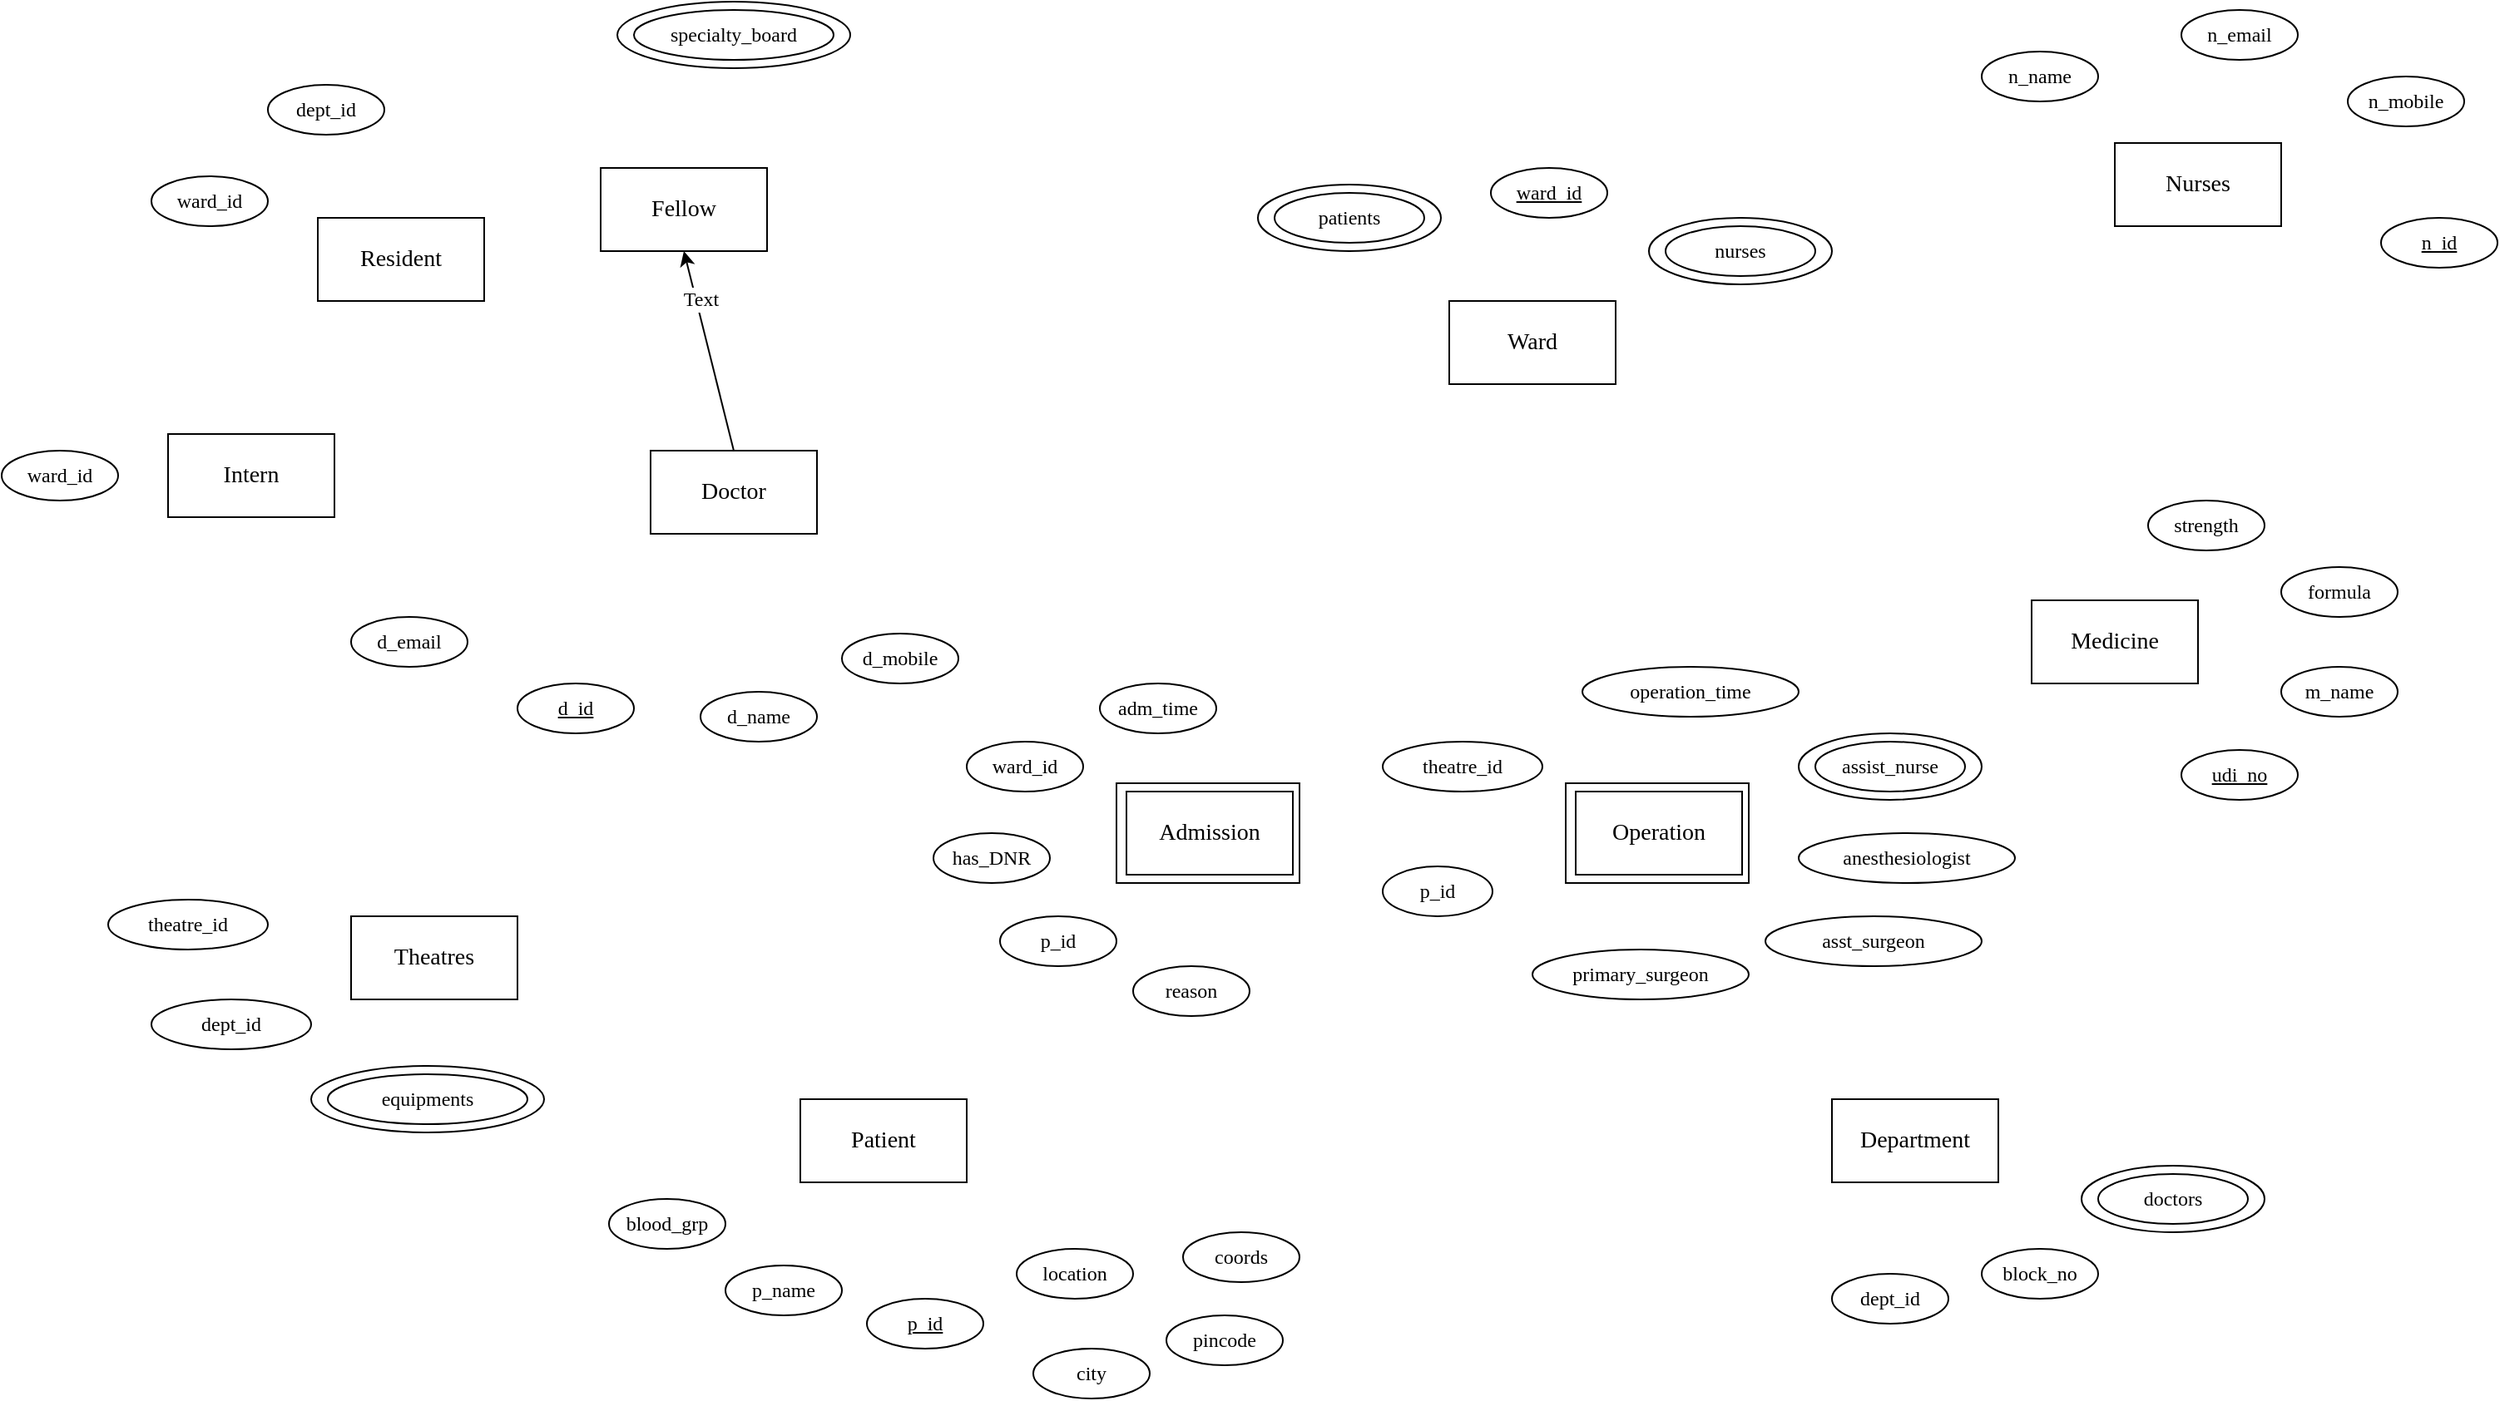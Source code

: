 <mxfile version="18.1.3" type="github">
  <diagram id="R2lEEEUBdFMjLlhIrx00" name="Page-1">
    <mxGraphModel dx="2977" dy="2005" grid="1" gridSize="10" guides="1" tooltips="1" connect="1" arrows="1" fold="0" page="1" pageScale="1" pageWidth="850" pageHeight="1100" math="0" shadow="0" extFonts="Permanent Marker^https://fonts.googleapis.com/css?family=Permanent+Marker">
      <root>
        <mxCell id="0" />
        <mxCell id="1" parent="0" />
        <mxCell id="N8Ufnz0W6D04skS4zoCJ-88" style="edgeStyle=none;rounded=0;orthogonalLoop=1;jettySize=auto;html=1;exitX=0.5;exitY=0;exitDx=0;exitDy=0;entryX=0.5;entryY=1;entryDx=0;entryDy=0;fontFamily=Ubuntu;fontSource=https%3A%2F%2Ffonts.googleapis.com%2Fcss%3Ffamily%3DUbuntu;fontSize=12;" edge="1" parent="1" source="N8Ufnz0W6D04skS4zoCJ-1" target="N8Ufnz0W6D04skS4zoCJ-62">
          <mxGeometry relative="1" as="geometry" />
        </mxCell>
        <mxCell id="N8Ufnz0W6D04skS4zoCJ-89" value="Text" style="edgeLabel;html=1;align=center;verticalAlign=middle;resizable=0;points=[];fontSize=12;fontFamily=Ubuntu;" vertex="1" connectable="0" parent="N8Ufnz0W6D04skS4zoCJ-88">
          <mxGeometry x="0.511" y="-3" relative="1" as="geometry">
            <mxPoint as="offset" />
          </mxGeometry>
        </mxCell>
        <mxCell id="N8Ufnz0W6D04skS4zoCJ-1" value="&lt;font style=&quot;font-size: 14px;&quot; data-font-src=&quot;https://fonts.googleapis.com/css?family=Ubuntu&quot; face=&quot;Ubuntu&quot;&gt;Doctor&lt;/font&gt;" style="rounded=0;whiteSpace=wrap;html=1;" vertex="1" parent="1">
          <mxGeometry x="-80" y="120" width="100" height="50" as="geometry" />
        </mxCell>
        <mxCell id="N8Ufnz0W6D04skS4zoCJ-3" value="&lt;font style=&quot;font-size: 14px;&quot; data-font-src=&quot;https://fonts.googleapis.com/css?family=Ubuntu&quot; face=&quot;Ubuntu&quot;&gt;Patient&lt;/font&gt;" style="rounded=0;whiteSpace=wrap;html=1;" vertex="1" parent="1">
          <mxGeometry x="10" y="510" width="100" height="50" as="geometry" />
        </mxCell>
        <mxCell id="N8Ufnz0W6D04skS4zoCJ-4" value="&lt;font style=&quot;font-size: 14px;&quot; data-font-src=&quot;https://fonts.googleapis.com/css?family=Ubuntu&quot; face=&quot;Ubuntu&quot;&gt;Medicine&lt;br&gt;&lt;/font&gt;" style="rounded=0;whiteSpace=wrap;html=1;" vertex="1" parent="1">
          <mxGeometry x="750" y="210" width="100" height="50" as="geometry" />
        </mxCell>
        <mxCell id="N8Ufnz0W6D04skS4zoCJ-5" value="&lt;font style=&quot;font-size: 14px;&quot; data-font-src=&quot;https://fonts.googleapis.com/css?family=Ubuntu&quot; face=&quot;Ubuntu&quot;&gt;Department&lt;/font&gt;" style="rounded=0;whiteSpace=wrap;html=1;" vertex="1" parent="1">
          <mxGeometry x="630" y="510" width="100" height="50" as="geometry" />
        </mxCell>
        <mxCell id="N8Ufnz0W6D04skS4zoCJ-6" value="&lt;font style=&quot;font-size: 14px;&quot; data-font-src=&quot;https://fonts.googleapis.com/css?family=Ubuntu&quot; face=&quot;Ubuntu&quot;&gt;Ward&lt;/font&gt;" style="rounded=0;whiteSpace=wrap;html=1;" vertex="1" parent="1">
          <mxGeometry x="400" y="30" width="100" height="50" as="geometry" />
        </mxCell>
        <mxCell id="N8Ufnz0W6D04skS4zoCJ-7" value="&lt;font style=&quot;font-size: 12px;&quot;&gt;&lt;u&gt;d_id&lt;/u&gt;&lt;/font&gt;" style="ellipse;whiteSpace=wrap;html=1;fontFamily=Ubuntu;fontSource=https%3A%2F%2Ffonts.googleapis.com%2Fcss%3Ffamily%3DUbuntu;fontSize=14;" vertex="1" parent="1">
          <mxGeometry x="-160" y="260" width="70" height="30" as="geometry" />
        </mxCell>
        <mxCell id="N8Ufnz0W6D04skS4zoCJ-8" value="&lt;font style=&quot;font-size: 12px;&quot;&gt;d_name&lt;/font&gt;" style="ellipse;whiteSpace=wrap;html=1;fontFamily=Ubuntu;fontSource=https%3A%2F%2Ffonts.googleapis.com%2Fcss%3Ffamily%3DUbuntu;fontSize=14;" vertex="1" parent="1">
          <mxGeometry x="-50" y="265" width="70" height="30" as="geometry" />
        </mxCell>
        <mxCell id="N8Ufnz0W6D04skS4zoCJ-9" value="&lt;font style=&quot;font-size: 12px;&quot;&gt;dept_id&lt;/font&gt;" style="ellipse;whiteSpace=wrap;html=1;fontFamily=Ubuntu;fontSource=https%3A%2F%2Ffonts.googleapis.com%2Fcss%3Ffamily%3DUbuntu;fontSize=14;" vertex="1" parent="1">
          <mxGeometry x="-310" y="-100" width="70" height="30" as="geometry" />
        </mxCell>
        <mxCell id="N8Ufnz0W6D04skS4zoCJ-13" value="&lt;font style=&quot;font-size: 12px;&quot;&gt;d_email&lt;/font&gt;" style="ellipse;whiteSpace=wrap;html=1;fontFamily=Ubuntu;fontSource=https%3A%2F%2Ffonts.googleapis.com%2Fcss%3Ffamily%3DUbuntu;fontSize=14;" vertex="1" parent="1">
          <mxGeometry x="-260" y="220" width="70" height="30" as="geometry" />
        </mxCell>
        <mxCell id="N8Ufnz0W6D04skS4zoCJ-14" value="&lt;font style=&quot;font-size: 12px;&quot;&gt;&lt;u&gt;udi_no&lt;/u&gt;&lt;/font&gt;" style="ellipse;whiteSpace=wrap;html=1;fontFamily=Ubuntu;fontSource=https%3A%2F%2Ffonts.googleapis.com%2Fcss%3Ffamily%3DUbuntu;fontSize=14;" vertex="1" parent="1">
          <mxGeometry x="840" y="300" width="70" height="30" as="geometry" />
        </mxCell>
        <mxCell id="N8Ufnz0W6D04skS4zoCJ-15" value="&lt;font style=&quot;font-size: 12px;&quot;&gt;m_name&lt;/font&gt;" style="ellipse;whiteSpace=wrap;html=1;fontFamily=Ubuntu;fontSource=https%3A%2F%2Ffonts.googleapis.com%2Fcss%3Ffamily%3DUbuntu;fontSize=14;" vertex="1" parent="1">
          <mxGeometry x="900" y="250" width="70" height="30" as="geometry" />
        </mxCell>
        <mxCell id="N8Ufnz0W6D04skS4zoCJ-16" value="&lt;font style=&quot;font-size: 12px;&quot;&gt;formula&lt;/font&gt;" style="ellipse;whiteSpace=wrap;html=1;fontFamily=Ubuntu;fontSource=https%3A%2F%2Ffonts.googleapis.com%2Fcss%3Ffamily%3DUbuntu;fontSize=14;" vertex="1" parent="1">
          <mxGeometry x="900" y="190" width="70" height="30" as="geometry" />
        </mxCell>
        <mxCell id="N8Ufnz0W6D04skS4zoCJ-17" value="&lt;font style=&quot;font-size: 12px;&quot;&gt;strength&lt;/font&gt;" style="ellipse;whiteSpace=wrap;html=1;fontFamily=Ubuntu;fontSource=https%3A%2F%2Ffonts.googleapis.com%2Fcss%3Ffamily%3DUbuntu;fontSize=14;" vertex="1" parent="1">
          <mxGeometry x="820" y="150" width="70" height="30" as="geometry" />
        </mxCell>
        <mxCell id="N8Ufnz0W6D04skS4zoCJ-18" value="&lt;font style=&quot;font-size: 12px;&quot;&gt;dept_id&lt;/font&gt;" style="ellipse;whiteSpace=wrap;html=1;fontFamily=Ubuntu;fontSource=https%3A%2F%2Ffonts.googleapis.com%2Fcss%3Ffamily%3DUbuntu;fontSize=14;" vertex="1" parent="1">
          <mxGeometry x="630" y="615" width="70" height="30" as="geometry" />
        </mxCell>
        <mxCell id="N8Ufnz0W6D04skS4zoCJ-19" value="&lt;font style=&quot;font-size: 12px;&quot;&gt;block_no&lt;/font&gt;" style="ellipse;whiteSpace=wrap;html=1;fontFamily=Ubuntu;fontSource=https%3A%2F%2Ffonts.googleapis.com%2Fcss%3Ffamily%3DUbuntu;fontSize=14;" vertex="1" parent="1">
          <mxGeometry x="720" y="600" width="70" height="30" as="geometry" />
        </mxCell>
        <mxCell id="N8Ufnz0W6D04skS4zoCJ-22" value="" style="group" vertex="1" connectable="0" parent="1">
          <mxGeometry x="285" y="-40" width="140" height="40" as="geometry" />
        </mxCell>
        <mxCell id="N8Ufnz0W6D04skS4zoCJ-23" value="&lt;font style=&quot;font-size: 12px;&quot;&gt;specialty_board&lt;/font&gt;" style="ellipse;whiteSpace=wrap;html=1;fontFamily=Ubuntu;fontSource=https%3A%2F%2Ffonts.googleapis.com%2Fcss%3Ffamily%3DUbuntu;fontSize=14;" vertex="1" parent="N8Ufnz0W6D04skS4zoCJ-22">
          <mxGeometry width="110" height="40" as="geometry" />
        </mxCell>
        <mxCell id="N8Ufnz0W6D04skS4zoCJ-24" value="&lt;font style=&quot;font-size: 12px;&quot;&gt;patients&lt;/font&gt;" style="ellipse;whiteSpace=wrap;html=1;fontFamily=Ubuntu;fontSource=https%3A%2F%2Ffonts.googleapis.com%2Fcss%3Ffamily%3DUbuntu;fontSize=14;" vertex="1" parent="N8Ufnz0W6D04skS4zoCJ-22">
          <mxGeometry x="10" y="5" width="90" height="30" as="geometry" />
        </mxCell>
        <mxCell id="N8Ufnz0W6D04skS4zoCJ-27" value="&lt;font style=&quot;font-size: 12px;&quot;&gt;specialty_board&lt;/font&gt;" style="ellipse;whiteSpace=wrap;html=1;fontFamily=Ubuntu;fontSource=https%3A%2F%2Ffonts.googleapis.com%2Fcss%3Ffamily%3DUbuntu;fontSize=14;" vertex="1" parent="1">
          <mxGeometry x="780" y="550" width="110" height="40" as="geometry" />
        </mxCell>
        <mxCell id="N8Ufnz0W6D04skS4zoCJ-28" value="&lt;font style=&quot;font-size: 12px;&quot;&gt;doctors&lt;/font&gt;" style="ellipse;whiteSpace=wrap;html=1;fontFamily=Ubuntu;fontSource=https%3A%2F%2Ffonts.googleapis.com%2Fcss%3Ffamily%3DUbuntu;fontSize=14;" vertex="1" parent="1">
          <mxGeometry x="790" y="555" width="90" height="30" as="geometry" />
        </mxCell>
        <mxCell id="N8Ufnz0W6D04skS4zoCJ-32" value="" style="group" vertex="1" connectable="0" parent="1">
          <mxGeometry x="470" y="320" width="110" height="60" as="geometry" />
        </mxCell>
        <mxCell id="N8Ufnz0W6D04skS4zoCJ-31" value="&lt;font style=&quot;font-size: 14px;&quot; data-font-src=&quot;https://fonts.googleapis.com/css?family=Ubuntu&quot; face=&quot;Ubuntu&quot;&gt;Operation&lt;/font&gt;" style="rounded=0;whiteSpace=wrap;html=1;" vertex="1" parent="N8Ufnz0W6D04skS4zoCJ-32">
          <mxGeometry width="110" height="60" as="geometry" />
        </mxCell>
        <mxCell id="N8Ufnz0W6D04skS4zoCJ-30" value="&lt;font style=&quot;font-size: 14px;&quot; data-font-src=&quot;https://fonts.googleapis.com/css?family=Ubuntu&quot; face=&quot;Ubuntu&quot;&gt;Operation&lt;/font&gt;" style="rounded=0;whiteSpace=wrap;html=1;" vertex="1" parent="N8Ufnz0W6D04skS4zoCJ-32">
          <mxGeometry x="6" y="5" width="100" height="50" as="geometry" />
        </mxCell>
        <mxCell id="N8Ufnz0W6D04skS4zoCJ-33" value="" style="group" vertex="1" connectable="0" parent="1">
          <mxGeometry x="200" y="320" width="110" height="60" as="geometry" />
        </mxCell>
        <mxCell id="N8Ufnz0W6D04skS4zoCJ-34" value="&lt;font style=&quot;font-size: 14px;&quot; data-font-src=&quot;https://fonts.googleapis.com/css?family=Ubuntu&quot; face=&quot;Ubuntu&quot;&gt;Operation&lt;/font&gt;" style="rounded=0;whiteSpace=wrap;html=1;" vertex="1" parent="N8Ufnz0W6D04skS4zoCJ-33">
          <mxGeometry width="110" height="60" as="geometry" />
        </mxCell>
        <mxCell id="N8Ufnz0W6D04skS4zoCJ-35" value="&lt;font style=&quot;font-size: 14px;&quot; data-font-src=&quot;https://fonts.googleapis.com/css?family=Ubuntu&quot; face=&quot;Ubuntu&quot;&gt;Admission&lt;br&gt;&lt;/font&gt;" style="rounded=0;whiteSpace=wrap;html=1;" vertex="1" parent="N8Ufnz0W6D04skS4zoCJ-33">
          <mxGeometry x="6" y="5" width="100" height="50" as="geometry" />
        </mxCell>
        <mxCell id="N8Ufnz0W6D04skS4zoCJ-36" value="&lt;font style=&quot;font-size: 12px;&quot;&gt;&lt;u&gt;p_id&lt;/u&gt;&lt;/font&gt;" style="ellipse;whiteSpace=wrap;html=1;fontFamily=Ubuntu;fontSource=https%3A%2F%2Ffonts.googleapis.com%2Fcss%3Ffamily%3DUbuntu;fontSize=14;" vertex="1" parent="1">
          <mxGeometry x="50" y="630" width="70" height="30" as="geometry" />
        </mxCell>
        <mxCell id="N8Ufnz0W6D04skS4zoCJ-37" value="&lt;font style=&quot;font-size: 12px;&quot;&gt;p_name&lt;/font&gt;" style="ellipse;whiteSpace=wrap;html=1;fontFamily=Ubuntu;fontSource=https%3A%2F%2Ffonts.googleapis.com%2Fcss%3Ffamily%3DUbuntu;fontSize=14;" vertex="1" parent="1">
          <mxGeometry x="-35" y="610" width="70" height="30" as="geometry" />
        </mxCell>
        <mxCell id="N8Ufnz0W6D04skS4zoCJ-38" value="&lt;font style=&quot;font-size: 12px;&quot;&gt;d_mobile&lt;/font&gt;" style="ellipse;whiteSpace=wrap;html=1;fontFamily=Ubuntu;fontSource=https%3A%2F%2Ffonts.googleapis.com%2Fcss%3Ffamily%3DUbuntu;fontSize=14;" vertex="1" parent="1">
          <mxGeometry x="35" y="230" width="70" height="30" as="geometry" />
        </mxCell>
        <mxCell id="N8Ufnz0W6D04skS4zoCJ-40" value="&lt;font style=&quot;font-size: 12px;&quot;&gt;blood_grp&lt;br&gt;&lt;/font&gt;" style="ellipse;whiteSpace=wrap;html=1;fontFamily=Ubuntu;fontSource=https%3A%2F%2Ffonts.googleapis.com%2Fcss%3Ffamily%3DUbuntu;fontSize=14;" vertex="1" parent="1">
          <mxGeometry x="-105" y="570" width="70" height="30" as="geometry" />
        </mxCell>
        <mxCell id="N8Ufnz0W6D04skS4zoCJ-41" value="&lt;font style=&quot;font-size: 12px;&quot;&gt;has_DNR&lt;br&gt;&lt;/font&gt;" style="ellipse;whiteSpace=wrap;html=1;fontFamily=Ubuntu;fontSource=https%3A%2F%2Ffonts.googleapis.com%2Fcss%3Ffamily%3DUbuntu;fontSize=14;" vertex="1" parent="1">
          <mxGeometry x="90" y="350" width="70" height="30" as="geometry" />
        </mxCell>
        <mxCell id="N8Ufnz0W6D04skS4zoCJ-43" value="&lt;font style=&quot;font-size: 12px;&quot;&gt;primary_surgeon&lt;/font&gt;" style="ellipse;whiteSpace=wrap;html=1;fontFamily=Ubuntu;fontSource=https%3A%2F%2Ffonts.googleapis.com%2Fcss%3Ffamily%3DUbuntu;fontSize=14;" vertex="1" parent="1">
          <mxGeometry x="450" y="420" width="130" height="30" as="geometry" />
        </mxCell>
        <mxCell id="N8Ufnz0W6D04skS4zoCJ-44" value="&lt;font style=&quot;font-size: 12px;&quot;&gt;asst_surgeon&lt;/font&gt;" style="ellipse;whiteSpace=wrap;html=1;fontFamily=Ubuntu;fontSource=https%3A%2F%2Ffonts.googleapis.com%2Fcss%3Ffamily%3DUbuntu;fontSize=14;" vertex="1" parent="1">
          <mxGeometry x="590" y="400" width="130" height="30" as="geometry" />
        </mxCell>
        <mxCell id="N8Ufnz0W6D04skS4zoCJ-45" value="&lt;font style=&quot;font-size: 12px;&quot;&gt;anesthesiologist&lt;/font&gt;" style="ellipse;whiteSpace=wrap;html=1;fontFamily=Ubuntu;fontSource=https%3A%2F%2Ffonts.googleapis.com%2Fcss%3Ffamily%3DUbuntu;fontSize=14;" vertex="1" parent="1">
          <mxGeometry x="610" y="350" width="130" height="30" as="geometry" />
        </mxCell>
        <mxCell id="N8Ufnz0W6D04skS4zoCJ-50" value="" style="group" vertex="1" connectable="0" parent="1">
          <mxGeometry x="610" y="290" width="110" height="40" as="geometry" />
        </mxCell>
        <mxCell id="N8Ufnz0W6D04skS4zoCJ-48" value="&lt;font style=&quot;font-size: 12px;&quot;&gt;specialty_board&lt;/font&gt;" style="ellipse;whiteSpace=wrap;html=1;fontFamily=Ubuntu;fontSource=https%3A%2F%2Ffonts.googleapis.com%2Fcss%3Ffamily%3DUbuntu;fontSize=14;" vertex="1" parent="N8Ufnz0W6D04skS4zoCJ-50">
          <mxGeometry width="110" height="40" as="geometry" />
        </mxCell>
        <mxCell id="N8Ufnz0W6D04skS4zoCJ-49" value="&lt;font style=&quot;font-size: 12px;&quot;&gt;assist_nurse&lt;/font&gt;" style="ellipse;whiteSpace=wrap;html=1;fontFamily=Ubuntu;fontSource=https%3A%2F%2Ffonts.googleapis.com%2Fcss%3Ffamily%3DUbuntu;fontSize=14;" vertex="1" parent="N8Ufnz0W6D04skS4zoCJ-50">
          <mxGeometry x="10" y="5" width="90" height="30" as="geometry" />
        </mxCell>
        <mxCell id="N8Ufnz0W6D04skS4zoCJ-51" value="&lt;font style=&quot;font-size: 12px;&quot;&gt;operation_time&lt;/font&gt;" style="ellipse;whiteSpace=wrap;html=1;fontFamily=Ubuntu;fontSource=https%3A%2F%2Ffonts.googleapis.com%2Fcss%3Ffamily%3DUbuntu;fontSize=14;" vertex="1" parent="1">
          <mxGeometry x="480" y="250" width="130" height="30" as="geometry" />
        </mxCell>
        <mxCell id="N8Ufnz0W6D04skS4zoCJ-52" value="&lt;font style=&quot;font-size: 12px;&quot;&gt;p_id&lt;br&gt;&lt;/font&gt;" style="ellipse;whiteSpace=wrap;html=1;fontFamily=Ubuntu;fontSource=https%3A%2F%2Ffonts.googleapis.com%2Fcss%3Ffamily%3DUbuntu;fontSize=14;" vertex="1" parent="1">
          <mxGeometry x="130" y="400" width="70" height="30" as="geometry" />
        </mxCell>
        <mxCell id="N8Ufnz0W6D04skS4zoCJ-53" value="&lt;font style=&quot;font-size: 12px;&quot;&gt;reason&lt;br&gt;&lt;/font&gt;" style="ellipse;whiteSpace=wrap;html=1;fontFamily=Ubuntu;fontSource=https%3A%2F%2Ffonts.googleapis.com%2Fcss%3Ffamily%3DUbuntu;fontSize=14;" vertex="1" parent="1">
          <mxGeometry x="210" y="430" width="70" height="30" as="geometry" />
        </mxCell>
        <mxCell id="N8Ufnz0W6D04skS4zoCJ-54" value="&lt;font style=&quot;font-size: 12px;&quot;&gt;ward_id&lt;br&gt;&lt;/font&gt;" style="ellipse;whiteSpace=wrap;html=1;fontFamily=Ubuntu;fontSource=https%3A%2F%2Ffonts.googleapis.com%2Fcss%3Ffamily%3DUbuntu;fontSize=14;" vertex="1" parent="1">
          <mxGeometry x="110" y="295" width="70" height="30" as="geometry" />
        </mxCell>
        <mxCell id="N8Ufnz0W6D04skS4zoCJ-55" value="&lt;font style=&quot;font-size: 12px;&quot;&gt;&lt;u&gt;ward_id&lt;/u&gt;&lt;br&gt;&lt;/font&gt;" style="ellipse;whiteSpace=wrap;html=1;fontFamily=Ubuntu;fontSource=https%3A%2F%2Ffonts.googleapis.com%2Fcss%3Ffamily%3DUbuntu;fontSize=14;" vertex="1" parent="1">
          <mxGeometry x="425" y="-50" width="70" height="30" as="geometry" />
        </mxCell>
        <mxCell id="N8Ufnz0W6D04skS4zoCJ-56" value="&lt;font style=&quot;font-size: 12px;&quot;&gt;specialty_board&lt;/font&gt;" style="ellipse;whiteSpace=wrap;html=1;fontFamily=Ubuntu;fontSource=https%3A%2F%2Ffonts.googleapis.com%2Fcss%3Ffamily%3DUbuntu;fontSize=14;" vertex="1" parent="1">
          <mxGeometry x="520" y="-20" width="110" height="40" as="geometry" />
        </mxCell>
        <mxCell id="N8Ufnz0W6D04skS4zoCJ-57" value="&lt;font style=&quot;font-size: 12px;&quot;&gt;nurses&lt;/font&gt;" style="ellipse;whiteSpace=wrap;html=1;fontFamily=Ubuntu;fontSource=https%3A%2F%2Ffonts.googleapis.com%2Fcss%3Ffamily%3DUbuntu;fontSize=14;" vertex="1" parent="1">
          <mxGeometry x="530" y="-15" width="90" height="30" as="geometry" />
        </mxCell>
        <mxCell id="N8Ufnz0W6D04skS4zoCJ-58" value="&lt;font style=&quot;font-size: 12px;&quot;&gt;p_id&lt;/font&gt;" style="ellipse;whiteSpace=wrap;html=1;fontFamily=Ubuntu;fontSource=https%3A%2F%2Ffonts.googleapis.com%2Fcss%3Ffamily%3DUbuntu;fontSize=14;" vertex="1" parent="1">
          <mxGeometry x="360" y="370" width="66" height="30" as="geometry" />
        </mxCell>
        <mxCell id="N8Ufnz0W6D04skS4zoCJ-59" value="&lt;font face=&quot;Ubuntu&quot;&gt;&lt;span style=&quot;font-size: 14px;&quot;&gt;Intern&lt;/span&gt;&lt;/font&gt;" style="rounded=0;whiteSpace=wrap;html=1;" vertex="1" parent="1">
          <mxGeometry x="-370" y="110" width="100" height="50" as="geometry" />
        </mxCell>
        <mxCell id="N8Ufnz0W6D04skS4zoCJ-60" value="&lt;font face=&quot;Ubuntu&quot;&gt;&lt;span style=&quot;font-size: 14px;&quot;&gt;Resident&lt;/span&gt;&lt;/font&gt;" style="rounded=0;whiteSpace=wrap;html=1;" vertex="1" parent="1">
          <mxGeometry x="-280" y="-20" width="100" height="50" as="geometry" />
        </mxCell>
        <mxCell id="N8Ufnz0W6D04skS4zoCJ-62" value="&lt;font face=&quot;Ubuntu&quot;&gt;&lt;span style=&quot;font-size: 14px;&quot;&gt;Fellow&lt;/span&gt;&lt;/font&gt;" style="rounded=0;whiteSpace=wrap;html=1;" vertex="1" parent="1">
          <mxGeometry x="-110" y="-50" width="100" height="50" as="geometry" />
        </mxCell>
        <mxCell id="N8Ufnz0W6D04skS4zoCJ-11" value="&lt;font style=&quot;font-size: 12px;&quot;&gt;specialty_board&lt;/font&gt;" style="ellipse;whiteSpace=wrap;html=1;fontFamily=Ubuntu;fontSource=https%3A%2F%2Ffonts.googleapis.com%2Fcss%3Ffamily%3DUbuntu;fontSize=14;" vertex="1" parent="1">
          <mxGeometry x="-100" y="-150" width="140" height="40" as="geometry" />
        </mxCell>
        <mxCell id="N8Ufnz0W6D04skS4zoCJ-10" value="&lt;font style=&quot;font-size: 12px;&quot;&gt;specialty_board&lt;/font&gt;" style="ellipse;whiteSpace=wrap;html=1;fontFamily=Ubuntu;fontSource=https%3A%2F%2Ffonts.googleapis.com%2Fcss%3Ffamily%3DUbuntu;fontSize=14;container=1;" vertex="1" parent="1">
          <mxGeometry x="-90" y="-145" width="120" height="30" as="geometry" />
        </mxCell>
        <mxCell id="N8Ufnz0W6D04skS4zoCJ-65" value="&lt;font style=&quot;font-size: 12px;&quot;&gt;ward_id&lt;br&gt;&lt;/font&gt;" style="ellipse;whiteSpace=wrap;html=1;fontFamily=Ubuntu;fontSource=https%3A%2F%2Ffonts.googleapis.com%2Fcss%3Ffamily%3DUbuntu;fontSize=14;" vertex="1" parent="1">
          <mxGeometry x="-380" y="-45" width="70" height="30" as="geometry" />
        </mxCell>
        <mxCell id="N8Ufnz0W6D04skS4zoCJ-66" value="&lt;font style=&quot;font-size: 12px;&quot;&gt;ward_id&lt;br&gt;&lt;/font&gt;" style="ellipse;whiteSpace=wrap;html=1;fontFamily=Ubuntu;fontSource=https%3A%2F%2Ffonts.googleapis.com%2Fcss%3Ffamily%3DUbuntu;fontSize=14;" vertex="1" parent="1">
          <mxGeometry x="-470" y="120" width="70" height="30" as="geometry" />
        </mxCell>
        <mxCell id="N8Ufnz0W6D04skS4zoCJ-68" style="edgeStyle=none;rounded=0;orthogonalLoop=1;jettySize=auto;html=1;exitX=0.5;exitY=1;exitDx=0;exitDy=0;fontFamily=Ubuntu;fontSource=https%3A%2F%2Ffonts.googleapis.com%2Fcss%3Ffamily%3DUbuntu;fontSize=12;" edge="1" parent="1" source="N8Ufnz0W6D04skS4zoCJ-51" target="N8Ufnz0W6D04skS4zoCJ-51">
          <mxGeometry relative="1" as="geometry" />
        </mxCell>
        <mxCell id="N8Ufnz0W6D04skS4zoCJ-69" value="&lt;font style=&quot;font-size: 12px;&quot;&gt;theatre_id&lt;/font&gt;" style="ellipse;whiteSpace=wrap;html=1;fontFamily=Ubuntu;fontSource=https%3A%2F%2Ffonts.googleapis.com%2Fcss%3Ffamily%3DUbuntu;fontSize=14;" vertex="1" parent="1">
          <mxGeometry x="360" y="295" width="96" height="30" as="geometry" />
        </mxCell>
        <mxCell id="N8Ufnz0W6D04skS4zoCJ-70" value="&lt;font style=&quot;font-size: 14px;&quot; data-font-src=&quot;https://fonts.googleapis.com/css?family=Ubuntu&quot; face=&quot;Ubuntu&quot;&gt;Nurses&lt;/font&gt;" style="rounded=0;whiteSpace=wrap;html=1;" vertex="1" parent="1">
          <mxGeometry x="800" y="-65" width="100" height="50" as="geometry" />
        </mxCell>
        <mxCell id="N8Ufnz0W6D04skS4zoCJ-71" value="&lt;font style=&quot;font-size: 12px;&quot;&gt;&lt;u&gt;n_id&lt;/u&gt;&lt;/font&gt;" style="ellipse;whiteSpace=wrap;html=1;fontFamily=Ubuntu;fontSource=https%3A%2F%2Ffonts.googleapis.com%2Fcss%3Ffamily%3DUbuntu;fontSize=14;" vertex="1" parent="1">
          <mxGeometry x="960" y="-20" width="70" height="30" as="geometry" />
        </mxCell>
        <mxCell id="N8Ufnz0W6D04skS4zoCJ-72" value="&lt;font style=&quot;font-size: 12px;&quot;&gt;n_name&lt;/font&gt;" style="ellipse;whiteSpace=wrap;html=1;fontFamily=Ubuntu;fontSource=https%3A%2F%2Ffonts.googleapis.com%2Fcss%3Ffamily%3DUbuntu;fontSize=14;" vertex="1" parent="1">
          <mxGeometry x="720" y="-120" width="70" height="30" as="geometry" />
        </mxCell>
        <mxCell id="N8Ufnz0W6D04skS4zoCJ-73" value="&lt;font style=&quot;font-size: 12px;&quot;&gt;n_email&lt;/font&gt;" style="ellipse;whiteSpace=wrap;html=1;fontFamily=Ubuntu;fontSource=https%3A%2F%2Ffonts.googleapis.com%2Fcss%3Ffamily%3DUbuntu;fontSize=14;" vertex="1" parent="1">
          <mxGeometry x="840" y="-145" width="70" height="30" as="geometry" />
        </mxCell>
        <mxCell id="N8Ufnz0W6D04skS4zoCJ-74" value="&lt;font style=&quot;font-size: 12px;&quot;&gt;n_mobile&lt;/font&gt;" style="ellipse;whiteSpace=wrap;html=1;fontFamily=Ubuntu;fontSource=https%3A%2F%2Ffonts.googleapis.com%2Fcss%3Ffamily%3DUbuntu;fontSize=14;" vertex="1" parent="1">
          <mxGeometry x="940" y="-105" width="70" height="30" as="geometry" />
        </mxCell>
        <mxCell id="N8Ufnz0W6D04skS4zoCJ-77" value="&lt;font face=&quot;Ubuntu&quot;&gt;&lt;span style=&quot;font-size: 14px;&quot;&gt;Theatres&lt;/span&gt;&lt;/font&gt;" style="rounded=0;whiteSpace=wrap;html=1;" vertex="1" parent="1">
          <mxGeometry x="-260" y="400" width="100" height="50" as="geometry" />
        </mxCell>
        <mxCell id="N8Ufnz0W6D04skS4zoCJ-78" value="&lt;font style=&quot;font-size: 12px;&quot;&gt;location&lt;/font&gt;" style="ellipse;whiteSpace=wrap;html=1;fontFamily=Ubuntu;fontSource=https%3A%2F%2Ffonts.googleapis.com%2Fcss%3Ffamily%3DUbuntu;fontSize=14;" vertex="1" parent="1">
          <mxGeometry x="140" y="600" width="70" height="30" as="geometry" />
        </mxCell>
        <mxCell id="N8Ufnz0W6D04skS4zoCJ-79" value="&lt;font style=&quot;font-size: 12px;&quot;&gt;city&lt;/font&gt;" style="ellipse;whiteSpace=wrap;html=1;fontFamily=Ubuntu;fontSource=https%3A%2F%2Ffonts.googleapis.com%2Fcss%3Ffamily%3DUbuntu;fontSize=14;" vertex="1" parent="1">
          <mxGeometry x="150" y="660" width="70" height="30" as="geometry" />
        </mxCell>
        <mxCell id="N8Ufnz0W6D04skS4zoCJ-80" value="&lt;font style=&quot;font-size: 12px;&quot;&gt;theatre_id&lt;/font&gt;" style="ellipse;whiteSpace=wrap;html=1;fontFamily=Ubuntu;fontSource=https%3A%2F%2Ffonts.googleapis.com%2Fcss%3Ffamily%3DUbuntu;fontSize=14;" vertex="1" parent="1">
          <mxGeometry x="-406" y="390" width="96" height="30" as="geometry" />
        </mxCell>
        <mxCell id="N8Ufnz0W6D04skS4zoCJ-81" value="&lt;font style=&quot;font-size: 12px;&quot;&gt;dept_id&lt;/font&gt;" style="ellipse;whiteSpace=wrap;html=1;fontFamily=Ubuntu;fontSource=https%3A%2F%2Ffonts.googleapis.com%2Fcss%3Ffamily%3DUbuntu;fontSize=14;" vertex="1" parent="1">
          <mxGeometry x="-380" y="450" width="96" height="30" as="geometry" />
        </mxCell>
        <mxCell id="N8Ufnz0W6D04skS4zoCJ-82" value="&lt;font style=&quot;font-size: 12px;&quot;&gt;specialty_board&lt;/font&gt;" style="ellipse;whiteSpace=wrap;html=1;fontFamily=Ubuntu;fontSource=https%3A%2F%2Ffonts.googleapis.com%2Fcss%3Ffamily%3DUbuntu;fontSize=14;" vertex="1" parent="1">
          <mxGeometry x="-284" y="490" width="140" height="40" as="geometry" />
        </mxCell>
        <mxCell id="N8Ufnz0W6D04skS4zoCJ-83" value="&lt;font style=&quot;font-size: 12px;&quot;&gt;equipments&lt;/font&gt;" style="ellipse;whiteSpace=wrap;html=1;fontFamily=Ubuntu;fontSource=https%3A%2F%2Ffonts.googleapis.com%2Fcss%3Ffamily%3DUbuntu;fontSize=14;container=1;" vertex="1" parent="1">
          <mxGeometry x="-274" y="495" width="120" height="30" as="geometry" />
        </mxCell>
        <mxCell id="N8Ufnz0W6D04skS4zoCJ-85" value="&lt;font style=&quot;font-size: 12px;&quot;&gt;pincode&lt;/font&gt;" style="ellipse;whiteSpace=wrap;html=1;fontFamily=Ubuntu;fontSource=https%3A%2F%2Ffonts.googleapis.com%2Fcss%3Ffamily%3DUbuntu;fontSize=14;" vertex="1" parent="1">
          <mxGeometry x="230" y="640" width="70" height="30" as="geometry" />
        </mxCell>
        <mxCell id="N8Ufnz0W6D04skS4zoCJ-86" value="&lt;font style=&quot;font-size: 12px;&quot;&gt;coords&lt;/font&gt;" style="ellipse;whiteSpace=wrap;html=1;fontFamily=Ubuntu;fontSource=https%3A%2F%2Ffonts.googleapis.com%2Fcss%3Ffamily%3DUbuntu;fontSize=14;" vertex="1" parent="1">
          <mxGeometry x="240" y="590" width="70" height="30" as="geometry" />
        </mxCell>
        <mxCell id="N8Ufnz0W6D04skS4zoCJ-87" value="&lt;font style=&quot;font-size: 12px;&quot;&gt;adm_time&lt;/font&gt;" style="ellipse;whiteSpace=wrap;html=1;fontFamily=Ubuntu;fontSource=https%3A%2F%2Ffonts.googleapis.com%2Fcss%3Ffamily%3DUbuntu;fontSize=14;" vertex="1" parent="1">
          <mxGeometry x="190" y="260" width="70" height="30" as="geometry" />
        </mxCell>
      </root>
    </mxGraphModel>
  </diagram>
</mxfile>
